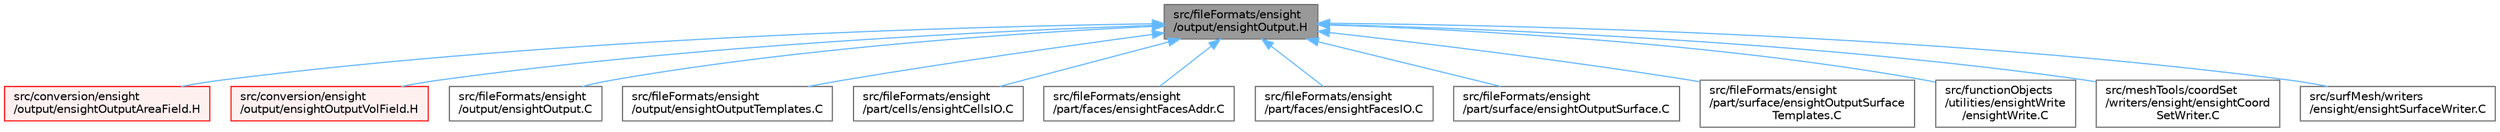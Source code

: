 digraph "src/fileFormats/ensight/output/ensightOutput.H"
{
 // LATEX_PDF_SIZE
  bgcolor="transparent";
  edge [fontname=Helvetica,fontsize=10,labelfontname=Helvetica,labelfontsize=10];
  node [fontname=Helvetica,fontsize=10,shape=box,height=0.2,width=0.4];
  Node1 [id="Node000001",label="src/fileFormats/ensight\l/output/ensightOutput.H",height=0.2,width=0.4,color="gray40", fillcolor="grey60", style="filled", fontcolor="black",tooltip=" "];
  Node1 -> Node2 [id="edge1_Node000001_Node000002",dir="back",color="steelblue1",style="solid",tooltip=" "];
  Node2 [id="Node000002",label="src/conversion/ensight\l/output/ensightOutputAreaField.H",height=0.2,width=0.4,color="red", fillcolor="#FFF0F0", style="filled",URL="$ensightOutputAreaField_8H.html",tooltip="A collection of functions for writing areaField content in ensight format."];
  Node1 -> Node4 [id="edge2_Node000001_Node000004",dir="back",color="steelblue1",style="solid",tooltip=" "];
  Node4 [id="Node000004",label="src/conversion/ensight\l/output/ensightOutputVolField.H",height=0.2,width=0.4,color="red", fillcolor="#FFF0F0", style="filled",URL="$ensightOutputVolField_8H.html",tooltip="A collection of functions for writing volField content in ensight format."];
  Node1 -> Node8 [id="edge3_Node000001_Node000008",dir="back",color="steelblue1",style="solid",tooltip=" "];
  Node8 [id="Node000008",label="src/fileFormats/ensight\l/output/ensightOutput.C",height=0.2,width=0.4,color="grey40", fillcolor="white", style="filled",URL="$ensightOutput_8C.html",tooltip=" "];
  Node1 -> Node9 [id="edge4_Node000001_Node000009",dir="back",color="steelblue1",style="solid",tooltip=" "];
  Node9 [id="Node000009",label="src/fileFormats/ensight\l/output/ensightOutputTemplates.C",height=0.2,width=0.4,color="grey40", fillcolor="white", style="filled",URL="$ensightOutputTemplates_8C.html",tooltip=" "];
  Node1 -> Node10 [id="edge5_Node000001_Node000010",dir="back",color="steelblue1",style="solid",tooltip=" "];
  Node10 [id="Node000010",label="src/fileFormats/ensight\l/part/cells/ensightCellsIO.C",height=0.2,width=0.4,color="grey40", fillcolor="white", style="filled",URL="$ensightCellsIO_8C.html",tooltip=" "];
  Node1 -> Node11 [id="edge6_Node000001_Node000011",dir="back",color="steelblue1",style="solid",tooltip=" "];
  Node11 [id="Node000011",label="src/fileFormats/ensight\l/part/faces/ensightFacesAddr.C",height=0.2,width=0.4,color="grey40", fillcolor="white", style="filled",URL="$ensightFacesAddr_8C.html",tooltip=" "];
  Node1 -> Node12 [id="edge7_Node000001_Node000012",dir="back",color="steelblue1",style="solid",tooltip=" "];
  Node12 [id="Node000012",label="src/fileFormats/ensight\l/part/faces/ensightFacesIO.C",height=0.2,width=0.4,color="grey40", fillcolor="white", style="filled",URL="$ensightFacesIO_8C.html",tooltip=" "];
  Node1 -> Node13 [id="edge8_Node000001_Node000013",dir="back",color="steelblue1",style="solid",tooltip=" "];
  Node13 [id="Node000013",label="src/fileFormats/ensight\l/part/surface/ensightOutputSurface.C",height=0.2,width=0.4,color="grey40", fillcolor="white", style="filled",URL="$ensightOutputSurface_8C.html",tooltip=" "];
  Node1 -> Node14 [id="edge9_Node000001_Node000014",dir="back",color="steelblue1",style="solid",tooltip=" "];
  Node14 [id="Node000014",label="src/fileFormats/ensight\l/part/surface/ensightOutputSurface\lTemplates.C",height=0.2,width=0.4,color="grey40", fillcolor="white", style="filled",URL="$ensightOutputSurfaceTemplates_8C.html",tooltip=" "];
  Node1 -> Node7 [id="edge10_Node000001_Node000007",dir="back",color="steelblue1",style="solid",tooltip=" "];
  Node7 [id="Node000007",label="src/functionObjects\l/utilities/ensightWrite\l/ensightWrite.C",height=0.2,width=0.4,color="grey40", fillcolor="white", style="filled",URL="$ensightWrite_8C.html",tooltip=" "];
  Node1 -> Node15 [id="edge11_Node000001_Node000015",dir="back",color="steelblue1",style="solid",tooltip=" "];
  Node15 [id="Node000015",label="src/meshTools/coordSet\l/writers/ensight/ensightCoord\lSetWriter.C",height=0.2,width=0.4,color="grey40", fillcolor="white", style="filled",URL="$ensightCoordSetWriter_8C.html",tooltip=" "];
  Node1 -> Node16 [id="edge12_Node000001_Node000016",dir="back",color="steelblue1",style="solid",tooltip=" "];
  Node16 [id="Node000016",label="src/surfMesh/writers\l/ensight/ensightSurfaceWriter.C",height=0.2,width=0.4,color="grey40", fillcolor="white", style="filled",URL="$ensightSurfaceWriter_8C.html",tooltip=" "];
}
